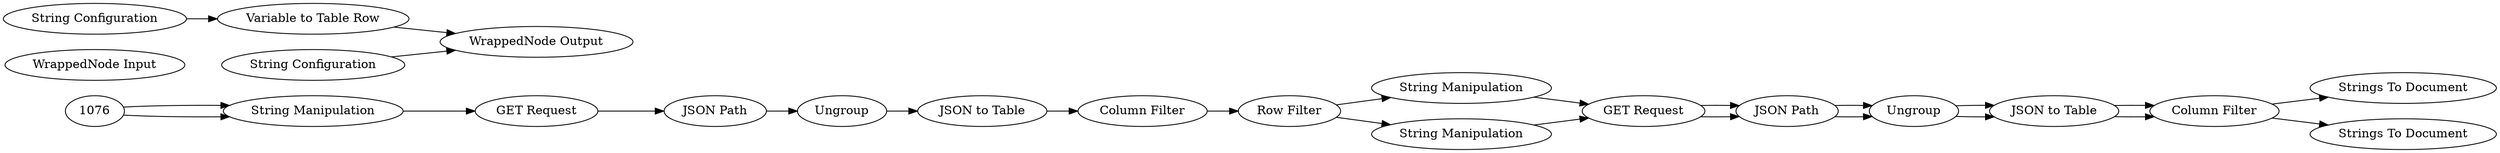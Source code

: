 digraph {
	178 [label=Ungroup]
	189 [label="String Manipulation"]
	263 [label="Column Filter"]
	264 [label="GET Request"]
	265 [label="JSON to Table"]
	266 [label="JSON Path"]
	267 [label="Row Filter"]
	273 [label="String Manipulation"]
	313 [label="GET Request"]
	314 [label="JSON Path"]
	315 [label=Ungroup]
	317 [label="JSON to Table"]
	318 [label="Column Filter"]
	287 [label="String Manipulation"]
	313 [label="GET Request"]
	314 [label="JSON Path"]
	315 [label=Ungroup]
	317 [label="JSON to Table"]
	318 [label="Column Filter"]
	343 [label="WrappedNode Input"]
	344 [label="WrappedNode Output"]
	347 [label="Variable to Table Row"]
	348 [label="String Configuration"]
	349 [label="String Configuration"]
	1079 [label="Strings To Document"]
	1080 [label="Strings To Document"]
	178 -> 265
	189 -> 264
	263 -> 267
	264 -> 266
	265 -> 263
	266 -> 178
	273 -> 313
	313 -> 314
	314 -> 315
	315 -> 317
	317 -> 318
	287 -> 313
	313 -> 314
	314 -> 315
	315 -> 317
	317 -> 318
	347 -> 344
	348 -> 347
	349 -> 344
	267 -> 287
	267 -> 273
	318 -> 1080
	318 -> 1079
	1076 -> 189
	1076 -> 189
	rankdir=LR
}
